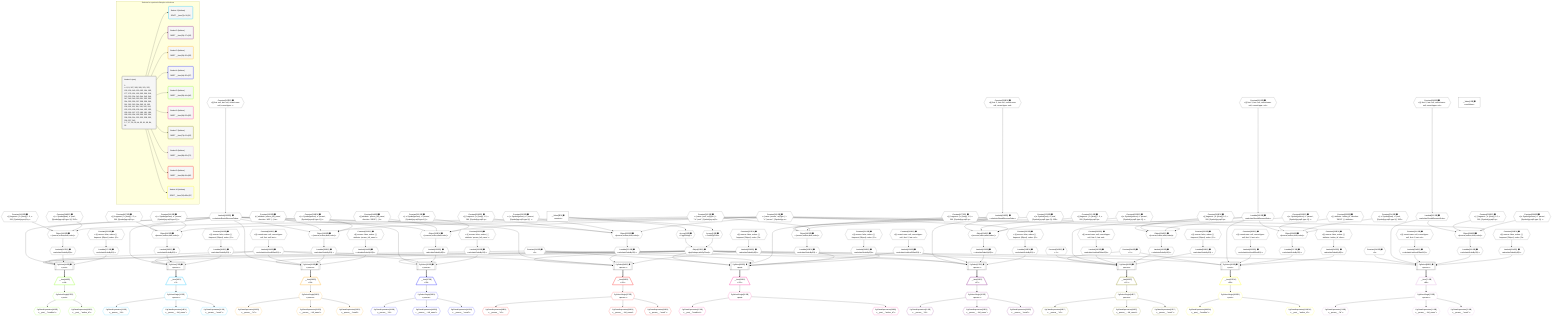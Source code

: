 %%{init: {'themeVariables': { 'fontSize': '12px'}}}%%
graph TD
    classDef path fill:#eee,stroke:#000,color:#000
    classDef plan fill:#fff,stroke-width:1px,color:#000
    classDef itemplan fill:#fff,stroke-width:2px,color:#000
    classDef unbatchedplan fill:#dff,stroke-width:1px,color:#000
    classDef sideeffectplan fill:#fcc,stroke-width:2px,color:#000
    classDef bucket fill:#f6f6f6,color:#000,stroke-width:2px,text-align:left


    %% plan dependencies
    PgSelect53[["PgSelect[53∈0] ➊<br />ᐸpostᐳ"]]:::plan
    Object10{{"Object[10∈0] ➊<br />ᐸ{pgSettings,withPgClient}ᐳ"}}:::plan
    Constant243{{"Constant[243∈0] ➊<br />ᐸ2ᐳ"}}:::plan
    Lambda118{{"Lambda[118∈0] ➊<br />ᐸcalculateShouldReverseOrderᐳ"}}:::plan
    Lambda120{{"Lambda[120∈0] ➊<br />ᐸcalculateLimitAndOffsetSQLᐳ"}}:::plan
    Lambda181{{"Lambda[181∈0] ➊<br />ᐸcalculateOrderBySQLᐳ"}}:::plan
    Lambda186{{"Lambda[186∈0] ➊<br />ᐸcalculateOrderBySQLᐳ"}}:::plan
    Object10 & Constant243 & Constant243 & Lambda118 & Lambda120 & Lambda181 & Lambda186 --> PgSelect53
    PgSelect61[["PgSelect[61∈0] ➊<br />ᐸpersonᐳ"]]:::plan
    Constant244{{"Constant[244∈0] ➊<br />ᐸ3ᐳ"}}:::plan
    Constant245{{"Constant[245∈0] ➊<br />ᐸ1ᐳ"}}:::plan
    Lambda188{{"Lambda[188∈0] ➊<br />ᐸcalculateShouldReverseOrderᐳ"}}:::plan
    Lambda190{{"Lambda[190∈0] ➊<br />ᐸcalculateLimitAndOffsetSQLᐳ"}}:::plan
    Lambda195{{"Lambda[195∈0] ➊<br />ᐸcalculateOrderBySQLᐳ"}}:::plan
    Lambda200{{"Lambda[200∈0] ➊<br />ᐸcalculateOrderBySQLᐳ"}}:::plan
    Object10 & Constant244 & Constant245 & Lambda188 & Lambda190 & Lambda195 & Lambda200 --> PgSelect61
    PgSelect17[["PgSelect[17∈0] ➊<br />ᐸpersonᐳ"]]:::plan
    Lambda125{{"Lambda[125∈0] ➊<br />ᐸcalculateOrderBySQLᐳ"}}:::plan
    Lambda130{{"Lambda[130∈0] ➊<br />ᐸcalculateOrderBySQLᐳ"}}:::plan
    Object10 & Constant243 & Lambda118 & Lambda120 & Lambda125 & Lambda130 --> PgSelect17
    PgSelect44[["PgSelect[44∈0] ➊<br />ᐸpostᐳ"]]:::plan
    Lambda103{{"Lambda[103∈0] ➊<br />ᐸcalculateShouldReverseOrderᐳ"}}:::plan
    Lambda106{{"Lambda[106∈0] ➊<br />ᐸcalculateLimitAndOffsetSQLᐳ"}}:::plan
    Lambda167{{"Lambda[167∈0] ➊<br />ᐸcalculateOrderBySQLᐳ"}}:::plan
    Lambda172{{"Lambda[172∈0] ➊<br />ᐸcalculateOrderBySQLᐳ"}}:::plan
    Object10 & Constant243 & Lambda103 & Lambda106 & Lambda167 & Lambda172 --> PgSelect44
    PgSelect69[["PgSelect[69∈0] ➊<br />ᐸpersonᐳ"]]:::plan
    Constant246{{"Constant[246∈0] ➊<br />ᐸ0ᐳ"}}:::plan
    Lambda202{{"Lambda[202∈0] ➊<br />ᐸcalculateShouldReverseOrderᐳ"}}:::plan
    Lambda204{{"Lambda[204∈0] ➊<br />ᐸcalculateLimitAndOffsetSQLᐳ"}}:::plan
    Lambda209{{"Lambda[209∈0] ➊<br />ᐸcalculateOrderBySQLᐳ"}}:::plan
    Lambda214{{"Lambda[214∈0] ➊<br />ᐸcalculateOrderBySQLᐳ"}}:::plan
    Object10 & Constant246 & Lambda202 & Lambda204 & Lambda209 & Lambda214 --> PgSelect69
    PgSelect95[["PgSelect[95∈0] ➊<br />ᐸpostᐳ"]]:::plan
    Lambda232{{"Lambda[232∈0] ➊<br />ᐸcalculateLimitAndOffsetSQLᐳ"}}:::plan
    Lambda237{{"Lambda[237∈0] ➊<br />ᐸcalculateOrderBySQLᐳ"}}:::plan
    Lambda242{{"Lambda[242∈0] ➊<br />ᐸcalculateOrderBySQLᐳ"}}:::plan
    Object10 & Constant244 & Lambda188 & Lambda232 & Lambda237 & Lambda242 --> PgSelect95
    PgSelect7[["PgSelect[7∈0] ➊<br />ᐸpersonᐳ"]]:::plan
    Lambda111{{"Lambda[111∈0] ➊<br />ᐸcalculateOrderBySQLᐳ"}}:::plan
    Lambda116{{"Lambda[116∈0] ➊<br />ᐸcalculateOrderBySQLᐳ"}}:::plan
    Object10 & Lambda103 & Lambda106 & Lambda111 & Lambda116 --> PgSelect7
    PgSelect26[["PgSelect[26∈0] ➊<br />ᐸpersonᐳ"]]:::plan
    Lambda139{{"Lambda[139∈0] ➊<br />ᐸcalculateOrderBySQLᐳ"}}:::plan
    Lambda144{{"Lambda[144∈0] ➊<br />ᐸcalculateOrderBySQLᐳ"}}:::plan
    Object10 & Lambda103 & Lambda106 & Lambda139 & Lambda144 --> PgSelect26
    PgSelect35[["PgSelect[35∈0] ➊<br />ᐸpersonᐳ"]]:::plan
    Lambda153{{"Lambda[153∈0] ➊<br />ᐸcalculateOrderBySQLᐳ"}}:::plan
    Lambda158{{"Lambda[158∈0] ➊<br />ᐸcalculateOrderBySQLᐳ"}}:::plan
    Object10 & Lambda103 & Lambda106 & Lambda153 & Lambda158 --> PgSelect35
    PgSelect84[["PgSelect[84∈0] ➊<br />ᐸpersonᐳ"]]:::plan
    Lambda223{{"Lambda[223∈0] ➊<br />ᐸcalculateOrderBySQLᐳ"}}:::plan
    Lambda228{{"Lambda[228∈0] ➊<br />ᐸcalculateOrderBySQLᐳ"}}:::plan
    Object10 & Lambda103 & Lambda106 & Lambda223 & Lambda228 --> PgSelect84
    Object110{{"Object[110∈0] ➊<br />ᐸ{reverse,orders,alias,codec}ᐳ"}}:::plan
    Constant107{{"Constant[107∈0] ➊<br />ᐸ[ { fragment: { n: [Array], f: 0, c: 266, [Symbol(pg-sql2-tyᐳ"}}:::plan
    Constant108{{"Constant[108∈0] ➊<br />ᐸ{ s: Symbol(person), n: 'person', [Symbol(pg-sql2-type-1)]: ᐳ"}}:::plan
    Constant109{{"Constant[109∈0] ➊<br />ᐸ{ name: 'person', sqlType: { t: '”c”.”person”', [Symbol(pg-sᐳ"}}:::plan
    Lambda103 & Constant107 & Constant108 & Constant109 --> Object110
    Object124{{"Object[124∈0] ➊<br />ᐸ{reverse,orders,alias,codec}ᐳ"}}:::plan
    Constant121{{"Constant[121∈0] ➊<br />ᐸ[ { fragment: { n: [Array], f: 0, c: 266, [Symbol(pg-sql2-tyᐳ"}}:::plan
    Constant122{{"Constant[122∈0] ➊<br />ᐸ{ s: Symbol(person), n: 'person', [Symbol(pg-sql2-type-1)]: ᐳ"}}:::plan
    Lambda118 & Constant121 & Constant122 & Constant109 --> Object124
    Object138{{"Object[138∈0] ➊<br />ᐸ{reverse,orders,alias,codec}ᐳ"}}:::plan
    Constant135{{"Constant[135∈0] ➊<br />ᐸ[ { attribute: 'person_full_name', direction: 'ASC' }, { fraᐳ"}}:::plan
    Constant136{{"Constant[136∈0] ➊<br />ᐸ{ s: Symbol(person), n: 'person', [Symbol(pg-sql2-type-1)]: ᐳ"}}:::plan
    Lambda103 & Constant135 & Constant136 & Constant109 --> Object138
    Object152{{"Object[152∈0] ➊<br />ᐸ{reverse,orders,alias,codec}ᐳ"}}:::plan
    Constant149{{"Constant[149∈0] ➊<br />ᐸ[ { attribute: 'person_full_name', direction: 'DESC' }, { frᐳ"}}:::plan
    Constant150{{"Constant[150∈0] ➊<br />ᐸ{ s: Symbol(person), n: 'person', [Symbol(pg-sql2-type-1)]: ᐳ"}}:::plan
    Lambda103 & Constant149 & Constant150 & Constant109 --> Object152
    Object166{{"Object[166∈0] ➊<br />ᐸ{reverse,orders,alias,codec}ᐳ"}}:::plan
    Constant163{{"Constant[163∈0] ➊<br />ᐸ[ { fragment: { n: [Array], f: 0, c: 266, [Symbol(pg-sql2-tyᐳ"}}:::plan
    Constant164{{"Constant[164∈0] ➊<br />ᐸ{ s: Symbol(post), n: 'post', [Symbol(pg-sql2-type-1)]: 'IDEᐳ"}}:::plan
    Constant165{{"Constant[165∈0] ➊<br />ᐸ{ name: 'post', sqlType: { t: '”a”.”post”', [Symbol(pg-sql2-ᐳ"}}:::plan
    Lambda103 & Constant163 & Constant164 & Constant165 --> Object166
    Object180{{"Object[180∈0] ➊<br />ᐸ{reverse,orders,alias,codec}ᐳ"}}:::plan
    Constant177{{"Constant[177∈0] ➊<br />ᐸ[ { fragment: { n: [Array], f: 0, c: 266, [Symbol(pg-sql2-tyᐳ"}}:::plan
    Constant178{{"Constant[178∈0] ➊<br />ᐸ{ s: Symbol(post), n: 'post', [Symbol(pg-sql2-type-1)]: 'IDEᐳ"}}:::plan
    Lambda118 & Constant177 & Constant178 & Constant165 --> Object180
    Object194{{"Object[194∈0] ➊<br />ᐸ{reverse,orders,alias,codec}ᐳ"}}:::plan
    Constant191{{"Constant[191∈0] ➊<br />ᐸ[ { fragment: { n: [Array], f: 0, c: 266, [Symbol(pg-sql2-tyᐳ"}}:::plan
    Constant192{{"Constant[192∈0] ➊<br />ᐸ{ s: Symbol(person), n: 'person', [Symbol(pg-sql2-type-1)]: ᐳ"}}:::plan
    Lambda188 & Constant191 & Constant192 & Constant109 --> Object194
    Object208{{"Object[208∈0] ➊<br />ᐸ{reverse,orders,alias,codec}ᐳ"}}:::plan
    Constant205{{"Constant[205∈0] ➊<br />ᐸ[ { fragment: { n: [Array], f: 0, c: 266, [Symbol(pg-sql2-tyᐳ"}}:::plan
    Constant206{{"Constant[206∈0] ➊<br />ᐸ{ s: Symbol(person), n: 'person', [Symbol(pg-sql2-type-1)]: ᐳ"}}:::plan
    Lambda202 & Constant205 & Constant206 & Constant109 --> Object208
    Object222{{"Object[222∈0] ➊<br />ᐸ{reverse,orders,alias,codec}ᐳ"}}:::plan
    Constant219{{"Constant[219∈0] ➊<br />ᐸ[ { fragment: { n: [Array], f: 0, c: 266, [Symbol(pg-sql2-tyᐳ"}}:::plan
    Constant220{{"Constant[220∈0] ➊<br />ᐸ{ s: Symbol(person), n: 'person', [Symbol(pg-sql2-type-1)]: ᐳ"}}:::plan
    Lambda103 & Constant219 & Constant220 & Constant109 --> Object222
    Object236{{"Object[236∈0] ➊<br />ᐸ{reverse,orders,alias,codec}ᐳ"}}:::plan
    Constant233{{"Constant[233∈0] ➊<br />ᐸ[ { attribute: 'author_id', direction: 'DESC' }, { attributeᐳ"}}:::plan
    Constant234{{"Constant[234∈0] ➊<br />ᐸ{ s: Symbol(post), n: 'post', [Symbol(pg-sql2-type-1)]: 'IDEᐳ"}}:::plan
    Lambda188 & Constant233 & Constant234 & Constant165 --> Object236
    Access8{{"Access[8∈0] ➊<br />ᐸ2.pgSettingsᐳ"}}:::plan
    Access9{{"Access[9∈0] ➊<br />ᐸ2.withPgClientᐳ"}}:::plan
    Access8 & Access9 --> Object10
    __Value2["__Value[2∈0] ➊<br />ᐸcontextᐳ"]:::plan
    __Value2 --> Access8
    __Value2 --> Access9
    Constant247{{"Constant[247∈0] ➊<br />ᐸ§{ first: null, last: null, cursorLower: null, cursorUpper: ᐳ"}}:::plan
    Constant247 --> Lambda103
    Constant248{{"Constant[248∈0] ➊<br />ᐸ§{ cursorLower: null, cursorUpper: null, first: null, last: ᐳ"}}:::plan
    Constant248 --> Lambda106
    Object110 --> Lambda111
    Constant249{{"Constant[249∈0] ➊<br />ᐸ§{ reverse: false, orders: [ { fragment: [Object], codec: [Oᐳ"}}:::plan
    Constant249 --> Lambda116
    Constant259{{"Constant[259∈0] ➊<br />ᐸ§{ first: 2, last: null, cursorLower: null, cursorUpper: nulᐳ"}}:::plan
    Constant259 --> Lambda118
    Constant260{{"Constant[260∈0] ➊<br />ᐸ§{ cursorLower: null, cursorUpper: null, first: 2, last: nulᐳ"}}:::plan
    Constant260 --> Lambda120
    Object124 --> Lambda125
    Constant250{{"Constant[250∈0] ➊<br />ᐸ§{ reverse: false, orders: [ { fragment: [Object], codec: [Oᐳ"}}:::plan
    Constant250 --> Lambda130
    Object138 --> Lambda139
    Constant251{{"Constant[251∈0] ➊<br />ᐸ§{ reverse: false, orders: [ { attribute: 'person_full_name'ᐳ"}}:::plan
    Constant251 --> Lambda144
    Object152 --> Lambda153
    Constant252{{"Constant[252∈0] ➊<br />ᐸ§{ reverse: false, orders: [ { attribute: 'person_full_name'ᐳ"}}:::plan
    Constant252 --> Lambda158
    Object166 --> Lambda167
    Constant253{{"Constant[253∈0] ➊<br />ᐸ§{ reverse: false, orders: [ { fragment: [Object], codec: [Oᐳ"}}:::plan
    Constant253 --> Lambda172
    Object180 --> Lambda181
    Constant254{{"Constant[254∈0] ➊<br />ᐸ§{ reverse: false, orders: [ { fragment: [Object], codec: [Oᐳ"}}:::plan
    Constant254 --> Lambda186
    Constant261{{"Constant[261∈0] ➊<br />ᐸ§{ first: 3, last: null, cursorLower: null, cursorUpper: nulᐳ"}}:::plan
    Constant261 --> Lambda188
    Constant262{{"Constant[262∈0] ➊<br />ᐸ§{ cursorLower: null, cursorUpper: null, first: 3, last: nulᐳ"}}:::plan
    Constant262 --> Lambda190
    Object194 --> Lambda195
    Constant255{{"Constant[255∈0] ➊<br />ᐸ§{ reverse: false, orders: [ { fragment: [Object], codec: [Oᐳ"}}:::plan
    Constant255 --> Lambda200
    Constant263{{"Constant[263∈0] ➊<br />ᐸ§{ first: 0, last: null, cursorLower: null, cursorUpper: nulᐳ"}}:::plan
    Constant263 --> Lambda202
    Constant264{{"Constant[264∈0] ➊<br />ᐸ§{ cursorLower: null, cursorUpper: null, first: 0, last: nulᐳ"}}:::plan
    Constant264 --> Lambda204
    Object208 --> Lambda209
    Constant256{{"Constant[256∈0] ➊<br />ᐸ§{ reverse: false, orders: [ { fragment: [Object], codec: [Oᐳ"}}:::plan
    Constant256 --> Lambda214
    Object222 --> Lambda223
    Constant257{{"Constant[257∈0] ➊<br />ᐸ§{ reverse: false, orders: [ { fragment: [Object], codec: [Oᐳ"}}:::plan
    Constant257 --> Lambda228
    Constant265{{"Constant[265∈0] ➊<br />ᐸ§{ cursorLower: null, cursorUpper: null, first: 3, last: nulᐳ"}}:::plan
    Constant265 --> Lambda232
    Object236 --> Lambda237
    Constant258{{"Constant[258∈0] ➊<br />ᐸ§{ reverse: false, orders: [ { attribute: 'author_id', direcᐳ"}}:::plan
    Constant258 --> Lambda242
    __Value4["__Value[4∈0] ➊<br />ᐸrootValueᐳ"]:::plan
    __Item11[/"__Item[11∈1]<br />ᐸ7ᐳ"\]:::itemplan
    PgSelect7 ==> __Item11
    PgSelectSingle12{{"PgSelectSingle[12∈1]<br />ᐸpersonᐳ"}}:::plan
    __Item11 --> PgSelectSingle12
    PgClassExpression13{{"PgClassExpression[13∈1]<br />ᐸ__person__.”id”ᐳ"}}:::plan
    PgSelectSingle12 --> PgClassExpression13
    PgClassExpression14{{"PgClassExpression[14∈1]<br />ᐸ__person__...full_name”ᐳ"}}:::plan
    PgSelectSingle12 --> PgClassExpression14
    PgClassExpression15{{"PgClassExpression[15∈1]<br />ᐸ__person__.”email”ᐳ"}}:::plan
    PgSelectSingle12 --> PgClassExpression15
    __Item19[/"__Item[19∈2]<br />ᐸ17ᐳ"\]:::itemplan
    PgSelect17 ==> __Item19
    PgSelectSingle20{{"PgSelectSingle[20∈2]<br />ᐸpersonᐳ"}}:::plan
    __Item19 --> PgSelectSingle20
    PgClassExpression21{{"PgClassExpression[21∈2]<br />ᐸ__person__.”id”ᐳ"}}:::plan
    PgSelectSingle20 --> PgClassExpression21
    PgClassExpression22{{"PgClassExpression[22∈2]<br />ᐸ__person__...full_name”ᐳ"}}:::plan
    PgSelectSingle20 --> PgClassExpression22
    PgClassExpression23{{"PgClassExpression[23∈2]<br />ᐸ__person__.”email”ᐳ"}}:::plan
    PgSelectSingle20 --> PgClassExpression23
    __Item28[/"__Item[28∈3]<br />ᐸ26ᐳ"\]:::itemplan
    PgSelect26 ==> __Item28
    PgSelectSingle29{{"PgSelectSingle[29∈3]<br />ᐸpersonᐳ"}}:::plan
    __Item28 --> PgSelectSingle29
    PgClassExpression30{{"PgClassExpression[30∈3]<br />ᐸ__person__.”id”ᐳ"}}:::plan
    PgSelectSingle29 --> PgClassExpression30
    PgClassExpression31{{"PgClassExpression[31∈3]<br />ᐸ__person__...full_name”ᐳ"}}:::plan
    PgSelectSingle29 --> PgClassExpression31
    PgClassExpression32{{"PgClassExpression[32∈3]<br />ᐸ__person__.”email”ᐳ"}}:::plan
    PgSelectSingle29 --> PgClassExpression32
    __Item37[/"__Item[37∈4]<br />ᐸ35ᐳ"\]:::itemplan
    PgSelect35 ==> __Item37
    PgSelectSingle38{{"PgSelectSingle[38∈4]<br />ᐸpersonᐳ"}}:::plan
    __Item37 --> PgSelectSingle38
    PgClassExpression39{{"PgClassExpression[39∈4]<br />ᐸ__person__.”id”ᐳ"}}:::plan
    PgSelectSingle38 --> PgClassExpression39
    PgClassExpression40{{"PgClassExpression[40∈4]<br />ᐸ__person__...full_name”ᐳ"}}:::plan
    PgSelectSingle38 --> PgClassExpression40
    PgClassExpression41{{"PgClassExpression[41∈4]<br />ᐸ__person__.”email”ᐳ"}}:::plan
    PgSelectSingle38 --> PgClassExpression41
    __Item46[/"__Item[46∈5]<br />ᐸ44ᐳ"\]:::itemplan
    PgSelect44 ==> __Item46
    PgSelectSingle47{{"PgSelectSingle[47∈5]<br />ᐸpostᐳ"}}:::plan
    __Item46 --> PgSelectSingle47
    PgClassExpression48{{"PgClassExpression[48∈5]<br />ᐸ__post__.”headline”ᐳ"}}:::plan
    PgSelectSingle47 --> PgClassExpression48
    PgClassExpression49{{"PgClassExpression[49∈5]<br />ᐸ__post__.”author_id”ᐳ"}}:::plan
    PgSelectSingle47 --> PgClassExpression49
    __Item55[/"__Item[55∈6]<br />ᐸ53ᐳ"\]:::itemplan
    PgSelect53 ==> __Item55
    PgSelectSingle56{{"PgSelectSingle[56∈6]<br />ᐸpostᐳ"}}:::plan
    __Item55 --> PgSelectSingle56
    PgClassExpression57{{"PgClassExpression[57∈6]<br />ᐸ__post__.”headline”ᐳ"}}:::plan
    PgSelectSingle56 --> PgClassExpression57
    PgClassExpression58{{"PgClassExpression[58∈6]<br />ᐸ__post__.”author_id”ᐳ"}}:::plan
    PgSelectSingle56 --> PgClassExpression58
    __Item63[/"__Item[63∈7]<br />ᐸ61ᐳ"\]:::itemplan
    PgSelect61 ==> __Item63
    PgSelectSingle64{{"PgSelectSingle[64∈7]<br />ᐸpersonᐳ"}}:::plan
    __Item63 --> PgSelectSingle64
    PgClassExpression65{{"PgClassExpression[65∈7]<br />ᐸ__person__.”id”ᐳ"}}:::plan
    PgSelectSingle64 --> PgClassExpression65
    PgClassExpression66{{"PgClassExpression[66∈7]<br />ᐸ__person__...full_name”ᐳ"}}:::plan
    PgSelectSingle64 --> PgClassExpression66
    PgClassExpression67{{"PgClassExpression[67∈7]<br />ᐸ__person__.”email”ᐳ"}}:::plan
    PgSelectSingle64 --> PgClassExpression67
    __Item71[/"__Item[71∈8]<br />ᐸ69ᐳ"\]:::itemplan
    PgSelect69 ==> __Item71
    PgSelectSingle72{{"PgSelectSingle[72∈8]<br />ᐸpersonᐳ"}}:::plan
    __Item71 --> PgSelectSingle72
    PgClassExpression73{{"PgClassExpression[73∈8]<br />ᐸ__person__.”id”ᐳ"}}:::plan
    PgSelectSingle72 --> PgClassExpression73
    PgClassExpression74{{"PgClassExpression[74∈8]<br />ᐸ__person__...full_name”ᐳ"}}:::plan
    PgSelectSingle72 --> PgClassExpression74
    PgClassExpression75{{"PgClassExpression[75∈8]<br />ᐸ__person__.”email”ᐳ"}}:::plan
    PgSelectSingle72 --> PgClassExpression75
    __Item86[/"__Item[86∈9]<br />ᐸ84ᐳ"\]:::itemplan
    PgSelect84 ==> __Item86
    PgSelectSingle87{{"PgSelectSingle[87∈9]<br />ᐸpersonᐳ"}}:::plan
    __Item86 --> PgSelectSingle87
    PgClassExpression88{{"PgClassExpression[88∈9]<br />ᐸ__person__.”id”ᐳ"}}:::plan
    PgSelectSingle87 --> PgClassExpression88
    PgClassExpression89{{"PgClassExpression[89∈9]<br />ᐸ__person__...full_name”ᐳ"}}:::plan
    PgSelectSingle87 --> PgClassExpression89
    PgClassExpression90{{"PgClassExpression[90∈9]<br />ᐸ__person__.”email”ᐳ"}}:::plan
    PgSelectSingle87 --> PgClassExpression90
    __Item97[/"__Item[97∈10]<br />ᐸ95ᐳ"\]:::itemplan
    PgSelect95 ==> __Item97
    PgSelectSingle98{{"PgSelectSingle[98∈10]<br />ᐸpostᐳ"}}:::plan
    __Item97 --> PgSelectSingle98
    PgClassExpression99{{"PgClassExpression[99∈10]<br />ᐸ__post__.”headline”ᐳ"}}:::plan
    PgSelectSingle98 --> PgClassExpression99
    PgClassExpression100{{"PgClassExpression[100∈10]<br />ᐸ__post__.”author_id”ᐳ"}}:::plan
    PgSelectSingle98 --> PgClassExpression100

    %% define steps

    subgraph "Buckets for queries/v4/simple-collections"
    Bucket0("Bucket 0 (root)<br /><br />1: <br />ᐳ: 8, 9, 107, 108, 109, 121, 122, 135, 136, 149, 150, 163, 164, 165, 177, 178, 191, 192, 205, 206, 219, 220, 233, 234, 243, 244, 245, 246, 247, 248, 249, 250, 251, 252, 253, 254, 255, 256, 257, 258, 259, 260, 261, 262, 263, 264, 265, 10, 103, 106, 110, 111, 116, 118, 120, 124, 125, 130, 138, 139, 144, 152, 153, 158, 166, 167, 172, 180, 181, 186, 188, 190, 194, 195, 200, 202, 204, 208, 209, 214, 222, 223, 228, 232, 236, 237, 242<br />2: 7, 17, 26, 35, 44, 53, 61, 69, 84, 95"):::bucket
    classDef bucket0 stroke:#696969
    class Bucket0,__Value2,__Value4,PgSelect7,Access8,Access9,Object10,PgSelect17,PgSelect26,PgSelect35,PgSelect44,PgSelect53,PgSelect61,PgSelect69,PgSelect84,PgSelect95,Lambda103,Lambda106,Constant107,Constant108,Constant109,Object110,Lambda111,Lambda116,Lambda118,Lambda120,Constant121,Constant122,Object124,Lambda125,Lambda130,Constant135,Constant136,Object138,Lambda139,Lambda144,Constant149,Constant150,Object152,Lambda153,Lambda158,Constant163,Constant164,Constant165,Object166,Lambda167,Lambda172,Constant177,Constant178,Object180,Lambda181,Lambda186,Lambda188,Lambda190,Constant191,Constant192,Object194,Lambda195,Lambda200,Lambda202,Lambda204,Constant205,Constant206,Object208,Lambda209,Lambda214,Constant219,Constant220,Object222,Lambda223,Lambda228,Lambda232,Constant233,Constant234,Object236,Lambda237,Lambda242,Constant243,Constant244,Constant245,Constant246,Constant247,Constant248,Constant249,Constant250,Constant251,Constant252,Constant253,Constant254,Constant255,Constant256,Constant257,Constant258,Constant259,Constant260,Constant261,Constant262,Constant263,Constant264,Constant265 bucket0
    Bucket1("Bucket 1 (listItem)<br /><br />ROOT __Item{1}ᐸ7ᐳ[11]"):::bucket
    classDef bucket1 stroke:#00bfff
    class Bucket1,__Item11,PgSelectSingle12,PgClassExpression13,PgClassExpression14,PgClassExpression15 bucket1
    Bucket2("Bucket 2 (listItem)<br /><br />ROOT __Item{2}ᐸ17ᐳ[19]"):::bucket
    classDef bucket2 stroke:#7f007f
    class Bucket2,__Item19,PgSelectSingle20,PgClassExpression21,PgClassExpression22,PgClassExpression23 bucket2
    Bucket3("Bucket 3 (listItem)<br /><br />ROOT __Item{3}ᐸ26ᐳ[28]"):::bucket
    classDef bucket3 stroke:#ffa500
    class Bucket3,__Item28,PgSelectSingle29,PgClassExpression30,PgClassExpression31,PgClassExpression32 bucket3
    Bucket4("Bucket 4 (listItem)<br /><br />ROOT __Item{4}ᐸ35ᐳ[37]"):::bucket
    classDef bucket4 stroke:#0000ff
    class Bucket4,__Item37,PgSelectSingle38,PgClassExpression39,PgClassExpression40,PgClassExpression41 bucket4
    Bucket5("Bucket 5 (listItem)<br /><br />ROOT __Item{5}ᐸ44ᐳ[46]"):::bucket
    classDef bucket5 stroke:#7fff00
    class Bucket5,__Item46,PgSelectSingle47,PgClassExpression48,PgClassExpression49 bucket5
    Bucket6("Bucket 6 (listItem)<br /><br />ROOT __Item{6}ᐸ53ᐳ[55]"):::bucket
    classDef bucket6 stroke:#ff1493
    class Bucket6,__Item55,PgSelectSingle56,PgClassExpression57,PgClassExpression58 bucket6
    Bucket7("Bucket 7 (listItem)<br /><br />ROOT __Item{7}ᐸ61ᐳ[63]"):::bucket
    classDef bucket7 stroke:#808000
    class Bucket7,__Item63,PgSelectSingle64,PgClassExpression65,PgClassExpression66,PgClassExpression67 bucket7
    Bucket8("Bucket 8 (listItem)<br /><br />ROOT __Item{8}ᐸ69ᐳ[71]"):::bucket
    classDef bucket8 stroke:#dda0dd
    class Bucket8,__Item71,PgSelectSingle72,PgClassExpression73,PgClassExpression74,PgClassExpression75 bucket8
    Bucket9("Bucket 9 (listItem)<br /><br />ROOT __Item{9}ᐸ84ᐳ[86]"):::bucket
    classDef bucket9 stroke:#ff0000
    class Bucket9,__Item86,PgSelectSingle87,PgClassExpression88,PgClassExpression89,PgClassExpression90 bucket9
    Bucket10("Bucket 10 (listItem)<br /><br />ROOT __Item{10}ᐸ95ᐳ[97]"):::bucket
    classDef bucket10 stroke:#ffff00
    class Bucket10,__Item97,PgSelectSingle98,PgClassExpression99,PgClassExpression100 bucket10
    Bucket0 --> Bucket1 & Bucket2 & Bucket3 & Bucket4 & Bucket5 & Bucket6 & Bucket7 & Bucket8 & Bucket9 & Bucket10
    end